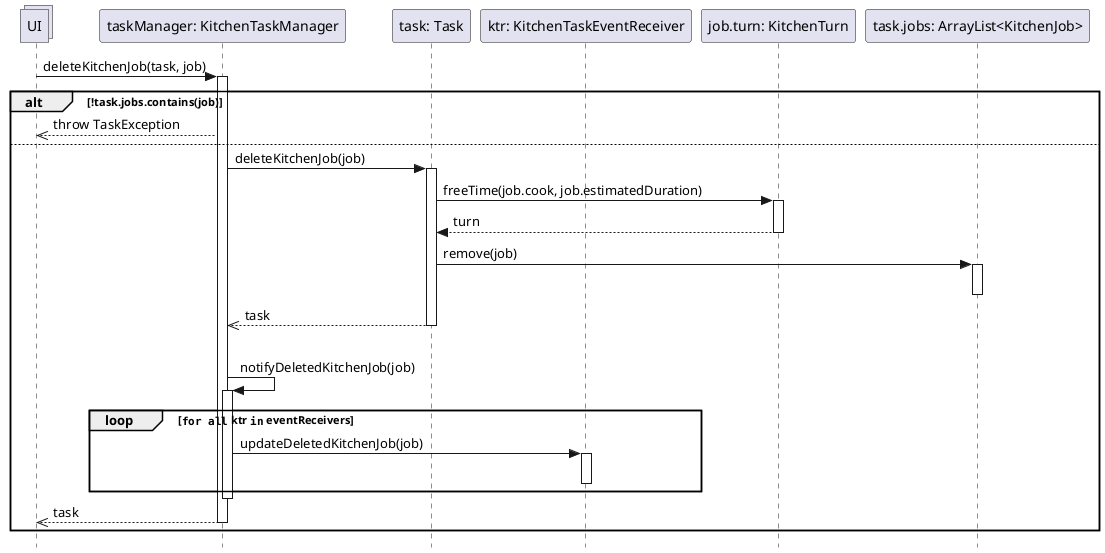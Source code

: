 @startuml Operazione 6a
skinparam Style strictuml

collections UI

'commento di prova per vedere se riesco a pushare sul nuovo pc

participant "taskManager: KitchenTaskManager" as tm
participant "task: Task" as task
participant "ktr: KitchenTaskEventReceiver" as ktr
participant "job.turn: KitchenTurn" as t
participant "task.jobs: ArrayList<KitchenJob>" as jl

UI -> tm: deleteKitchenJob(task, job)
activate tm

alt !task.jobs.contains(job)
    UI <<-- tm: throw TaskException
else
    tm -> task: deleteKitchenJob(job)
    activate task
    task -> t: freeTime(job.cook, job.estimatedDuration)
    activate t
    return turn

    task -> jl: remove(job)
    activate jl
    deactivate jl

    tm <<-- task: task
    deactivate task

    |||
    tm -> tm: notifyDeletedKitchenJob(job)
    activate tm
    loop ""for all"" ktr ""in"" eventReceivers
        tm -> ktr : updateDeletedKitchenJob(job)
        activate ktr
        deactivate ktr
    end
    deactivate tm

    UI <<-- tm: task
    deactivate tm

end

deactivate tm

@enduml